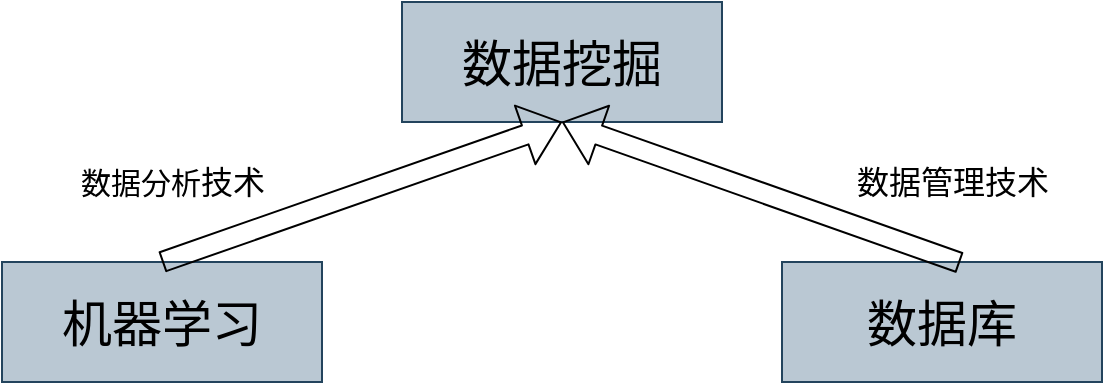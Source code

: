 <mxfile version="12.2.4" pages="1"><diagram id="6hGFLwfOUW9BJ-s0fimq" name="Page-1"><mxGraphModel dx="1000" dy="1127" grid="1" gridSize="10" guides="1" tooltips="1" connect="1" arrows="1" fold="1" page="1" pageScale="1" pageWidth="827" pageHeight="1169" background="none" math="1" shadow="0"><root><mxCell id="0"/><mxCell id="1" parent="0"/><mxCell id="2" value="&lt;font style=&quot;font-size: 25px&quot;&gt;数据挖掘&lt;/font&gt;" style="whiteSpace=wrap;html=1;fillColor=#bac8d3;strokeColor=#23445d;fontColor=#000000;" parent="1" vertex="1"><mxGeometry x="320" y="110" width="160" height="60" as="geometry"/></mxCell><mxCell id="5" value="&lt;font style=&quot;font-size: 25px&quot;&gt;机器学习&lt;/font&gt;" style="whiteSpace=wrap;html=1;fillColor=#bac8d3;strokeColor=#23445d;fontColor=#000000;" parent="1" vertex="1"><mxGeometry x="120" y="240" width="160" height="60" as="geometry"/></mxCell><mxCell id="6" value="&lt;font style=&quot;font-size: 25px&quot;&gt;数据库&lt;/font&gt;" style="whiteSpace=wrap;html=1;fillColor=#bac8d3;strokeColor=#23445d;fontColor=#000000;" parent="1" vertex="1"><mxGeometry x="510" y="240" width="160" height="60" as="geometry"/></mxCell><mxCell id="9" value="&lt;font style=&quot;font-size: 15px&quot;&gt;数据分析&lt;/font&gt;&lt;font style=&quot;font-size: 16px&quot;&gt;技术&lt;/font&gt;" style="text;html=1;resizable=0;autosize=1;align=center;verticalAlign=middle;points=[];fillColor=none;strokeColor=none;rounded=0;" parent="1" vertex="1"><mxGeometry x="150" y="190" width="110" height="20" as="geometry"/></mxCell><mxCell id="10" value="&lt;font style=&quot;font-size: 16px&quot;&gt;数据管理技术&lt;/font&gt;" style="text;html=1;resizable=0;autosize=1;align=center;verticalAlign=middle;points=[];fillColor=none;strokeColor=none;rounded=0;fontSize=15;" parent="1" vertex="1"><mxGeometry x="540" y="190" width="110" height="20" as="geometry"/></mxCell><mxCell id="11" value="" style="shape=flexArrow;endArrow=classic;html=1;entryX=0.5;entryY=1;entryDx=0;entryDy=0;exitX=0.5;exitY=0;exitDx=0;exitDy=0;" parent="1" source="5" target="2" edge="1"><mxGeometry width="50" height="50" relative="1" as="geometry"><mxPoint x="290" y="240" as="sourcePoint"/><mxPoint x="340" y="190" as="targetPoint"/></mxGeometry></mxCell><mxCell id="12" value="" style="shape=flexArrow;endArrow=classic;html=1;entryX=0.5;entryY=1;entryDx=0;entryDy=0;exitX=0.556;exitY=0.006;exitDx=0;exitDy=0;exitPerimeter=0;" parent="1" source="6" target="2" edge="1"><mxGeometry width="50" height="50" relative="1" as="geometry"><mxPoint x="300" y="250" as="sourcePoint"/><mxPoint x="410" y="180" as="targetPoint"/></mxGeometry></mxCell></root></mxGraphModel></diagram></mxfile>